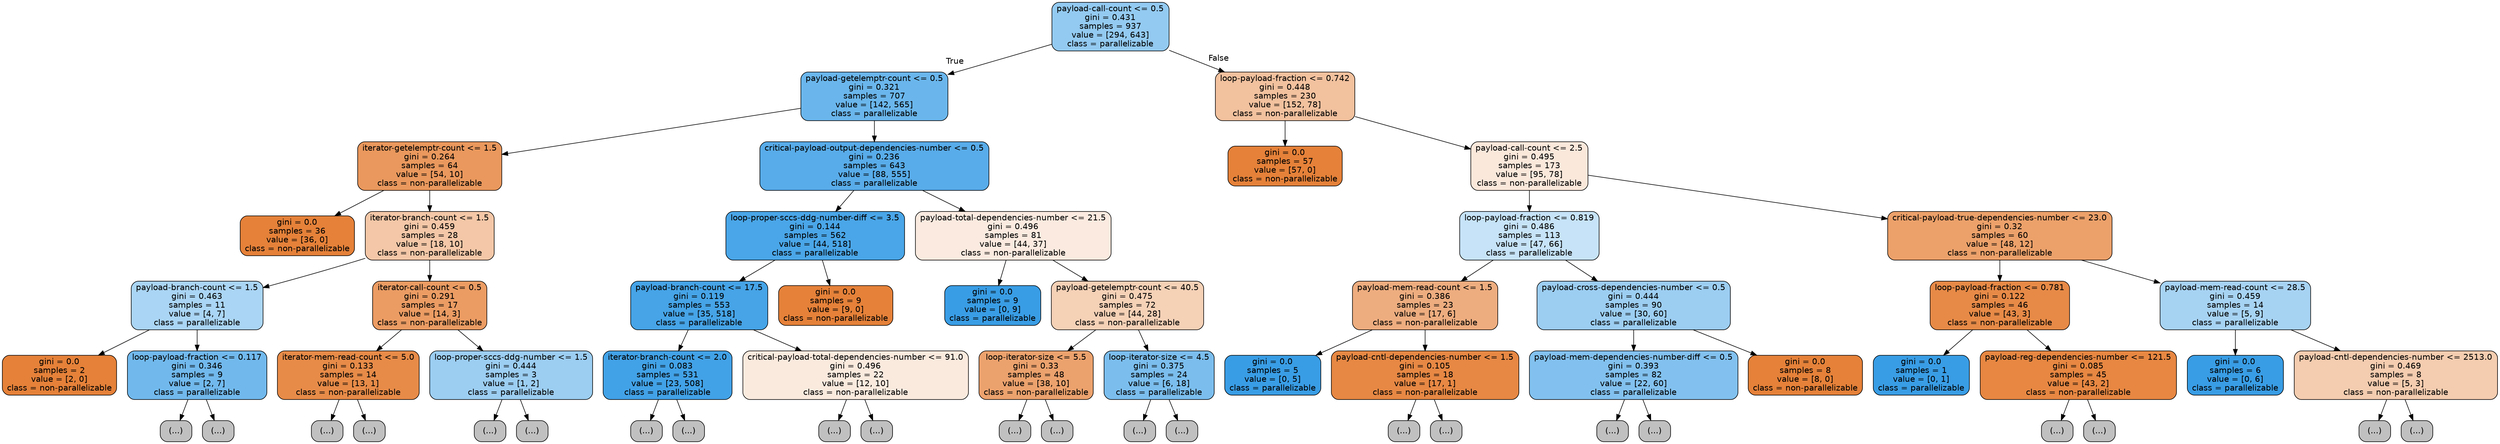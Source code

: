 digraph Tree {
node [shape=box, style="filled, rounded", color="black", fontname=helvetica] ;
edge [fontname=helvetica] ;
0 [label="payload-call-count <= 0.5\ngini = 0.431\nsamples = 937\nvalue = [294, 643]\nclass = parallelizable", fillcolor="#399de58a"] ;
1 [label="payload-getelemptr-count <= 0.5\ngini = 0.321\nsamples = 707\nvalue = [142, 565]\nclass = parallelizable", fillcolor="#399de5bf"] ;
0 -> 1 [labeldistance=2.5, labelangle=45, headlabel="True"] ;
2 [label="iterator-getelemptr-count <= 1.5\ngini = 0.264\nsamples = 64\nvalue = [54, 10]\nclass = non-parallelizable", fillcolor="#e58139d0"] ;
1 -> 2 ;
3 [label="gini = 0.0\nsamples = 36\nvalue = [36, 0]\nclass = non-parallelizable", fillcolor="#e58139ff"] ;
2 -> 3 ;
4 [label="iterator-branch-count <= 1.5\ngini = 0.459\nsamples = 28\nvalue = [18, 10]\nclass = non-parallelizable", fillcolor="#e5813971"] ;
2 -> 4 ;
5 [label="payload-branch-count <= 1.5\ngini = 0.463\nsamples = 11\nvalue = [4, 7]\nclass = parallelizable", fillcolor="#399de56d"] ;
4 -> 5 ;
6 [label="gini = 0.0\nsamples = 2\nvalue = [2, 0]\nclass = non-parallelizable", fillcolor="#e58139ff"] ;
5 -> 6 ;
7 [label="loop-payload-fraction <= 0.117\ngini = 0.346\nsamples = 9\nvalue = [2, 7]\nclass = parallelizable", fillcolor="#399de5b6"] ;
5 -> 7 ;
8 [label="(...)", fillcolor="#C0C0C0"] ;
7 -> 8 ;
13 [label="(...)", fillcolor="#C0C0C0"] ;
7 -> 13 ;
14 [label="iterator-call-count <= 0.5\ngini = 0.291\nsamples = 17\nvalue = [14, 3]\nclass = non-parallelizable", fillcolor="#e58139c8"] ;
4 -> 14 ;
15 [label="iterator-mem-read-count <= 5.0\ngini = 0.133\nsamples = 14\nvalue = [13, 1]\nclass = non-parallelizable", fillcolor="#e58139eb"] ;
14 -> 15 ;
16 [label="(...)", fillcolor="#C0C0C0"] ;
15 -> 16 ;
17 [label="(...)", fillcolor="#C0C0C0"] ;
15 -> 17 ;
20 [label="loop-proper-sccs-ddg-number <= 1.5\ngini = 0.444\nsamples = 3\nvalue = [1, 2]\nclass = parallelizable", fillcolor="#399de57f"] ;
14 -> 20 ;
21 [label="(...)", fillcolor="#C0C0C0"] ;
20 -> 21 ;
22 [label="(...)", fillcolor="#C0C0C0"] ;
20 -> 22 ;
23 [label="critical-payload-output-dependencies-number <= 0.5\ngini = 0.236\nsamples = 643\nvalue = [88, 555]\nclass = parallelizable", fillcolor="#399de5d7"] ;
1 -> 23 ;
24 [label="loop-proper-sccs-ddg-number-diff <= 3.5\ngini = 0.144\nsamples = 562\nvalue = [44, 518]\nclass = parallelizable", fillcolor="#399de5e9"] ;
23 -> 24 ;
25 [label="payload-branch-count <= 17.5\ngini = 0.119\nsamples = 553\nvalue = [35, 518]\nclass = parallelizable", fillcolor="#399de5ee"] ;
24 -> 25 ;
26 [label="iterator-branch-count <= 2.0\ngini = 0.083\nsamples = 531\nvalue = [23, 508]\nclass = parallelizable", fillcolor="#399de5f3"] ;
25 -> 26 ;
27 [label="(...)", fillcolor="#C0C0C0"] ;
26 -> 27 ;
84 [label="(...)", fillcolor="#C0C0C0"] ;
26 -> 84 ;
85 [label="critical-payload-total-dependencies-number <= 91.0\ngini = 0.496\nsamples = 22\nvalue = [12, 10]\nclass = non-parallelizable", fillcolor="#e581392a"] ;
25 -> 85 ;
86 [label="(...)", fillcolor="#C0C0C0"] ;
85 -> 86 ;
91 [label="(...)", fillcolor="#C0C0C0"] ;
85 -> 91 ;
92 [label="gini = 0.0\nsamples = 9\nvalue = [9, 0]\nclass = non-parallelizable", fillcolor="#e58139ff"] ;
24 -> 92 ;
93 [label="payload-total-dependencies-number <= 21.5\ngini = 0.496\nsamples = 81\nvalue = [44, 37]\nclass = non-parallelizable", fillcolor="#e5813929"] ;
23 -> 93 ;
94 [label="gini = 0.0\nsamples = 9\nvalue = [0, 9]\nclass = parallelizable", fillcolor="#399de5ff"] ;
93 -> 94 ;
95 [label="payload-getelemptr-count <= 40.5\ngini = 0.475\nsamples = 72\nvalue = [44, 28]\nclass = non-parallelizable", fillcolor="#e581395d"] ;
93 -> 95 ;
96 [label="loop-iterator-size <= 5.5\ngini = 0.33\nsamples = 48\nvalue = [38, 10]\nclass = non-parallelizable", fillcolor="#e58139bc"] ;
95 -> 96 ;
97 [label="(...)", fillcolor="#C0C0C0"] ;
96 -> 97 ;
110 [label="(...)", fillcolor="#C0C0C0"] ;
96 -> 110 ;
113 [label="loop-iterator-size <= 4.5\ngini = 0.375\nsamples = 24\nvalue = [6, 18]\nclass = parallelizable", fillcolor="#399de5aa"] ;
95 -> 113 ;
114 [label="(...)", fillcolor="#C0C0C0"] ;
113 -> 114 ;
115 [label="(...)", fillcolor="#C0C0C0"] ;
113 -> 115 ;
124 [label="loop-payload-fraction <= 0.742\ngini = 0.448\nsamples = 230\nvalue = [152, 78]\nclass = non-parallelizable", fillcolor="#e581397c"] ;
0 -> 124 [labeldistance=2.5, labelangle=-45, headlabel="False"] ;
125 [label="gini = 0.0\nsamples = 57\nvalue = [57, 0]\nclass = non-parallelizable", fillcolor="#e58139ff"] ;
124 -> 125 ;
126 [label="payload-call-count <= 2.5\ngini = 0.495\nsamples = 173\nvalue = [95, 78]\nclass = non-parallelizable", fillcolor="#e581392e"] ;
124 -> 126 ;
127 [label="loop-payload-fraction <= 0.819\ngini = 0.486\nsamples = 113\nvalue = [47, 66]\nclass = parallelizable", fillcolor="#399de549"] ;
126 -> 127 ;
128 [label="payload-mem-read-count <= 1.5\ngini = 0.386\nsamples = 23\nvalue = [17, 6]\nclass = non-parallelizable", fillcolor="#e58139a5"] ;
127 -> 128 ;
129 [label="gini = 0.0\nsamples = 5\nvalue = [0, 5]\nclass = parallelizable", fillcolor="#399de5ff"] ;
128 -> 129 ;
130 [label="payload-cntl-dependencies-number <= 1.5\ngini = 0.105\nsamples = 18\nvalue = [17, 1]\nclass = non-parallelizable", fillcolor="#e58139f0"] ;
128 -> 130 ;
131 [label="(...)", fillcolor="#C0C0C0"] ;
130 -> 131 ;
134 [label="(...)", fillcolor="#C0C0C0"] ;
130 -> 134 ;
135 [label="payload-cross-dependencies-number <= 0.5\ngini = 0.444\nsamples = 90\nvalue = [30, 60]\nclass = parallelizable", fillcolor="#399de57f"] ;
127 -> 135 ;
136 [label="payload-mem-dependencies-number-diff <= 0.5\ngini = 0.393\nsamples = 82\nvalue = [22, 60]\nclass = parallelizable", fillcolor="#399de5a1"] ;
135 -> 136 ;
137 [label="(...)", fillcolor="#C0C0C0"] ;
136 -> 137 ;
152 [label="(...)", fillcolor="#C0C0C0"] ;
136 -> 152 ;
161 [label="gini = 0.0\nsamples = 8\nvalue = [8, 0]\nclass = non-parallelizable", fillcolor="#e58139ff"] ;
135 -> 161 ;
162 [label="critical-payload-true-dependencies-number <= 23.0\ngini = 0.32\nsamples = 60\nvalue = [48, 12]\nclass = non-parallelizable", fillcolor="#e58139bf"] ;
126 -> 162 ;
163 [label="loop-payload-fraction <= 0.781\ngini = 0.122\nsamples = 46\nvalue = [43, 3]\nclass = non-parallelizable", fillcolor="#e58139ed"] ;
162 -> 163 ;
164 [label="gini = 0.0\nsamples = 1\nvalue = [0, 1]\nclass = parallelizable", fillcolor="#399de5ff"] ;
163 -> 164 ;
165 [label="payload-reg-dependencies-number <= 121.5\ngini = 0.085\nsamples = 45\nvalue = [43, 2]\nclass = non-parallelizable", fillcolor="#e58139f3"] ;
163 -> 165 ;
166 [label="(...)", fillcolor="#C0C0C0"] ;
165 -> 166 ;
171 [label="(...)", fillcolor="#C0C0C0"] ;
165 -> 171 ;
174 [label="payload-mem-read-count <= 28.5\ngini = 0.459\nsamples = 14\nvalue = [5, 9]\nclass = parallelizable", fillcolor="#399de571"] ;
162 -> 174 ;
175 [label="gini = 0.0\nsamples = 6\nvalue = [0, 6]\nclass = parallelizable", fillcolor="#399de5ff"] ;
174 -> 175 ;
176 [label="payload-cntl-dependencies-number <= 2513.0\ngini = 0.469\nsamples = 8\nvalue = [5, 3]\nclass = non-parallelizable", fillcolor="#e5813966"] ;
174 -> 176 ;
177 [label="(...)", fillcolor="#C0C0C0"] ;
176 -> 177 ;
178 [label="(...)", fillcolor="#C0C0C0"] ;
176 -> 178 ;
}
